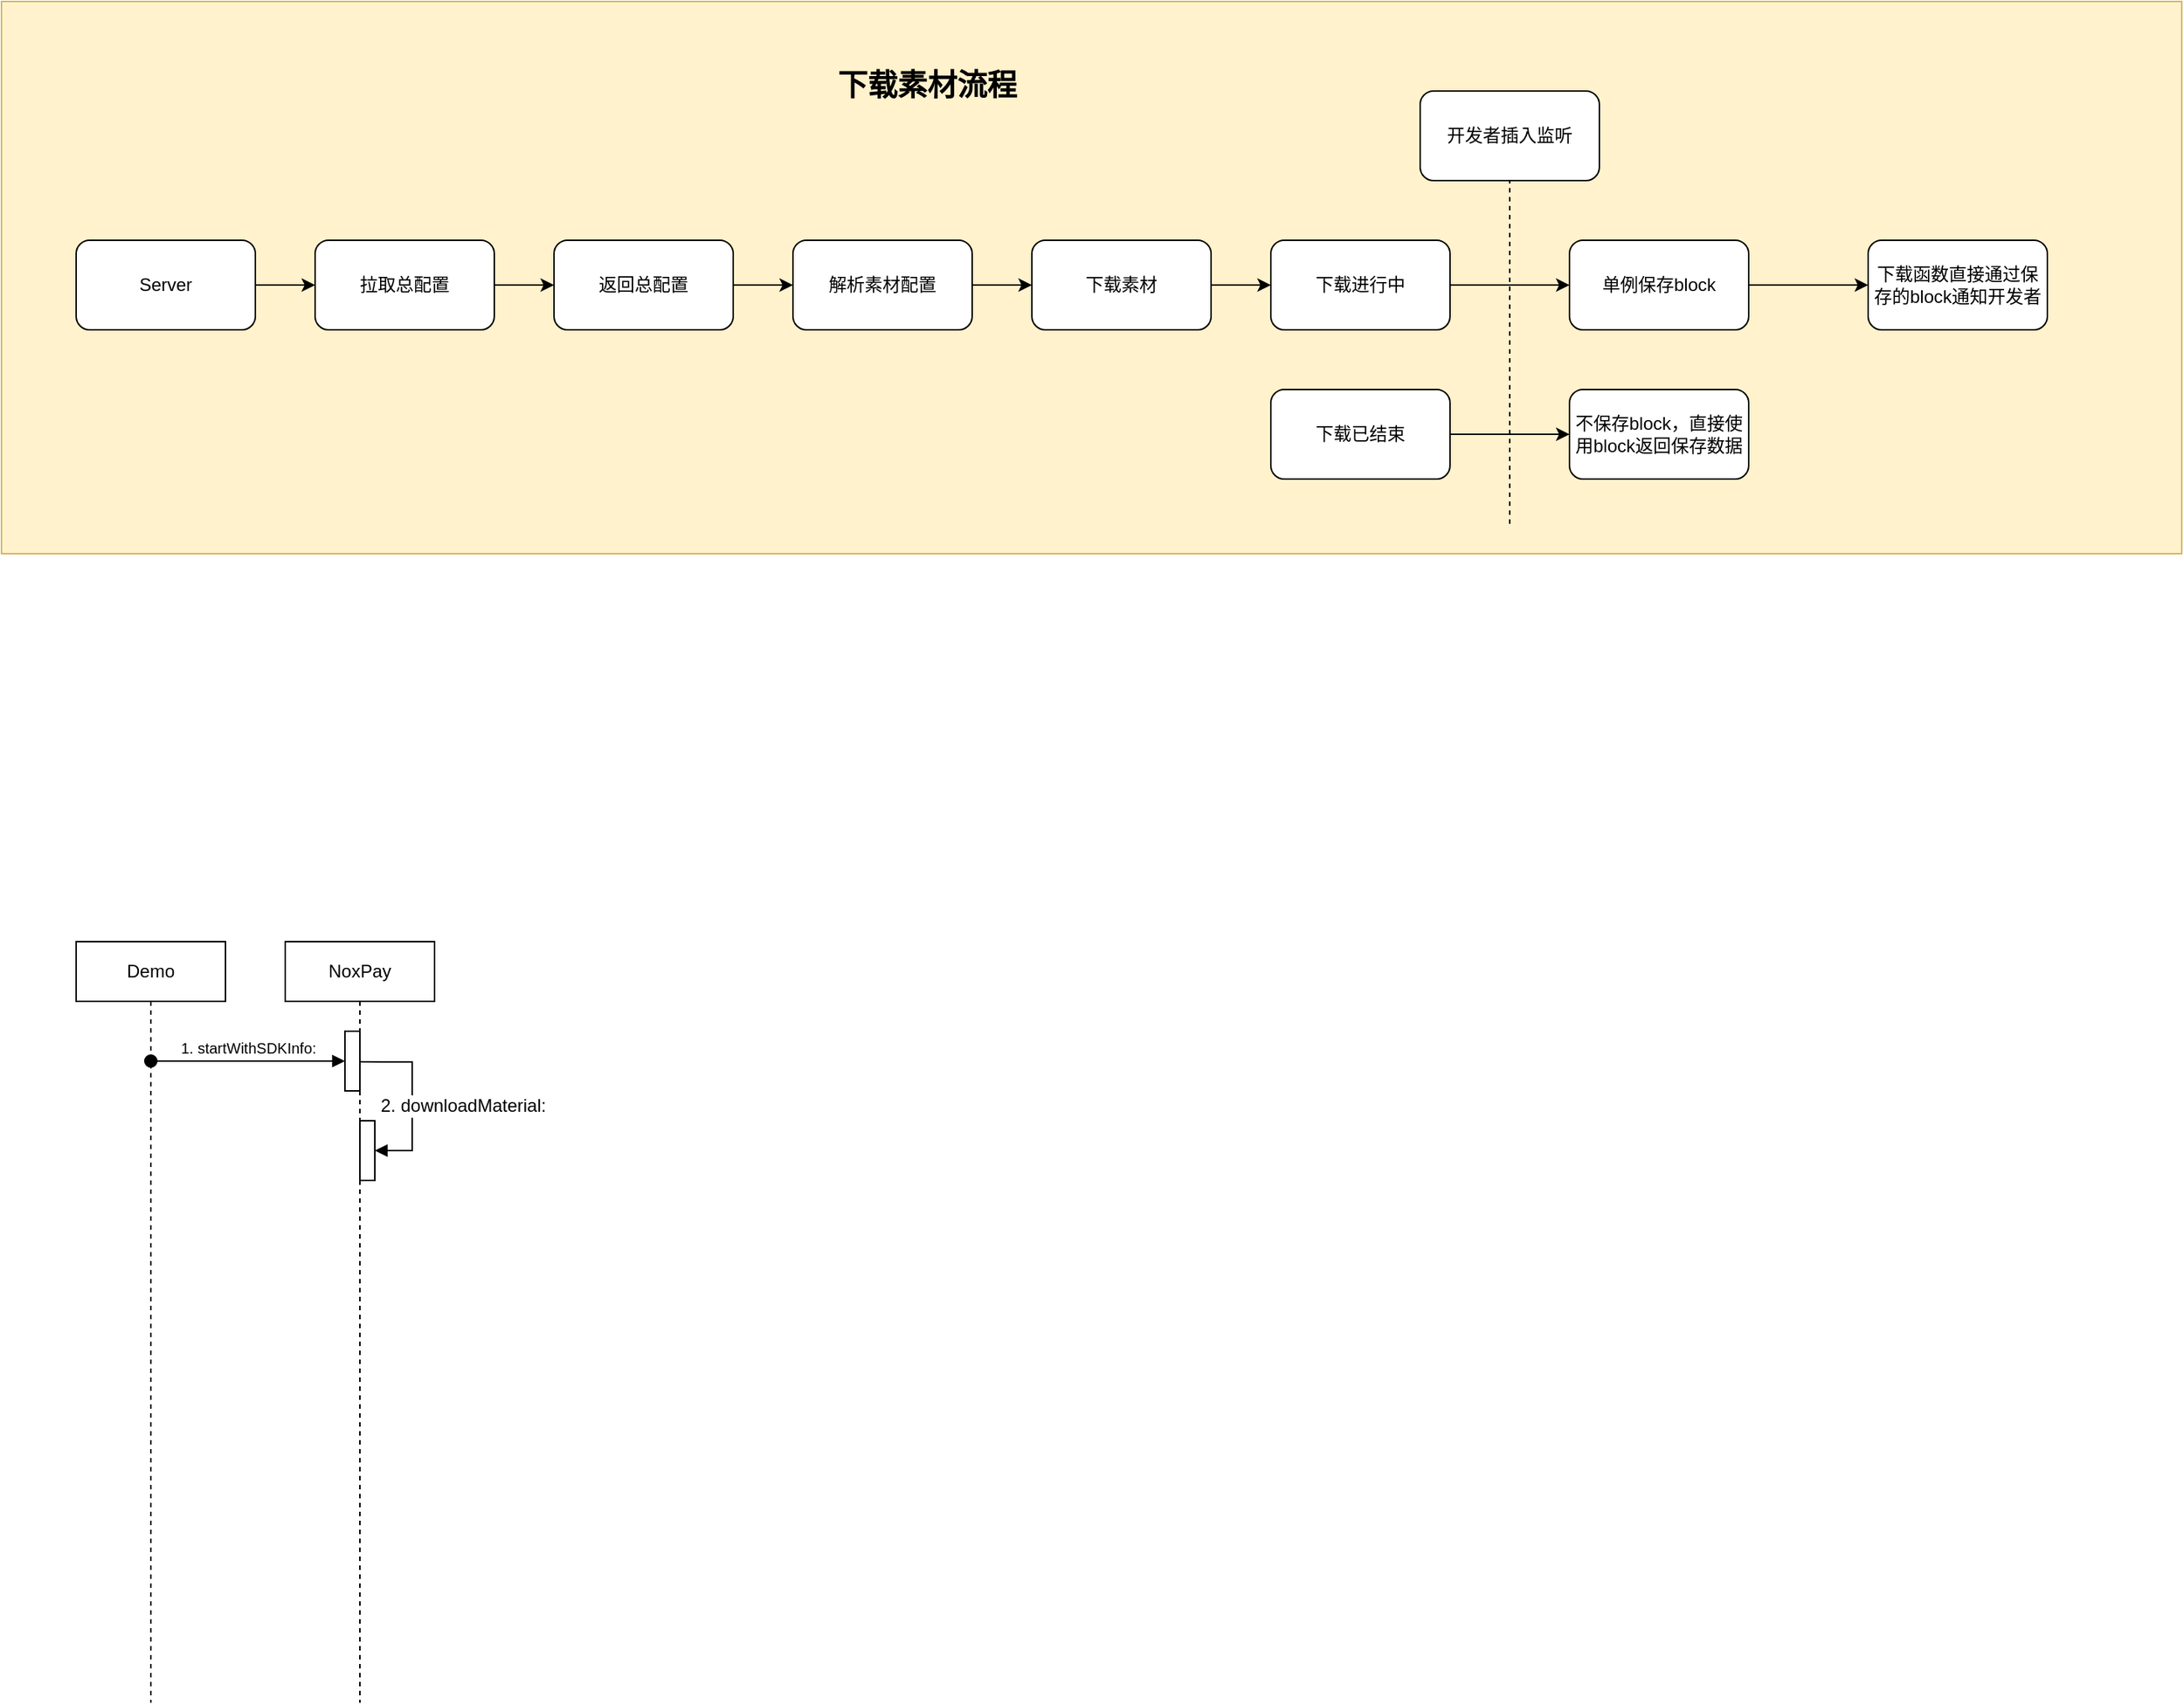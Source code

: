 <mxfile version="17.4.5" type="github">
  <diagram id="he9bxZUku_yFXdmUKrTk" name="第 1 页">
    <mxGraphModel dx="1666" dy="769" grid="1" gridSize="10" guides="1" tooltips="1" connect="1" arrows="1" fold="1" page="1" pageScale="1" pageWidth="4681" pageHeight="3300" math="0" shadow="0">
      <root>
        <mxCell id="0" />
        <mxCell id="1" parent="0" />
        <mxCell id="uPjyEyqXYFTb5mDzEihQ-57" value="" style="rounded=0;whiteSpace=wrap;html=1;labelBackgroundColor=none;labelBorderColor=none;fontSize=20;fillColor=#fff2cc;strokeColor=#d6b656;" vertex="1" parent="1">
          <mxGeometry x="130" y="90" width="1460" height="370" as="geometry" />
        </mxCell>
        <mxCell id="0aP-q9_bjXwNO8tc250L-19" value="NoxPay" style="shape=umlLifeline;perimeter=lifelinePerimeter;whiteSpace=wrap;html=1;container=1;collapsible=0;recursiveResize=0;outlineConnect=0;" parent="1" vertex="1">
          <mxGeometry x="320" y="720" width="100" height="510" as="geometry" />
        </mxCell>
        <mxCell id="0aP-q9_bjXwNO8tc250L-20" value="" style="html=1;points=[];perimeter=orthogonalPerimeter;fontSize=12;" parent="0aP-q9_bjXwNO8tc250L-19" vertex="1">
          <mxGeometry x="50" y="120.0" width="10" height="40" as="geometry" />
        </mxCell>
        <mxCell id="0aP-q9_bjXwNO8tc250L-21" value="2. downloadMaterial:" style="edgeStyle=orthogonalEdgeStyle;html=1;align=left;spacingLeft=2;endArrow=block;rounded=0;exitX=1.039;exitY=0.514;exitDx=0;exitDy=0;exitPerimeter=0;fontSize=12;" parent="0aP-q9_bjXwNO8tc250L-19" edge="1" target="0aP-q9_bjXwNO8tc250L-20" source="0aP-q9_bjXwNO8tc250L-23">
          <mxGeometry x="0.076" y="-25" relative="1" as="geometry">
            <mxPoint x="50" y="110" as="sourcePoint" />
            <Array as="points">
              <mxPoint x="85" y="81" />
              <mxPoint x="85" y="140" />
            </Array>
            <mxPoint x="60" y="150" as="targetPoint" />
            <mxPoint as="offset" />
          </mxGeometry>
        </mxCell>
        <mxCell id="0aP-q9_bjXwNO8tc250L-23" value="" style="html=1;points=[];perimeter=orthogonalPerimeter;fontSize=12;" parent="0aP-q9_bjXwNO8tc250L-19" vertex="1">
          <mxGeometry x="40" y="60" width="10" height="40" as="geometry" />
        </mxCell>
        <mxCell id="0aP-q9_bjXwNO8tc250L-22" value="Demo" style="shape=umlLifeline;perimeter=lifelinePerimeter;whiteSpace=wrap;html=1;container=1;collapsible=0;recursiveResize=0;outlineConnect=0;" parent="1" vertex="1">
          <mxGeometry x="180" y="720" width="100" height="510" as="geometry" />
        </mxCell>
        <mxCell id="0aP-q9_bjXwNO8tc250L-24" value="&lt;span style=&quot;text-align: left ; font-size: 10px&quot;&gt;&lt;font style=&quot;font-size: 10px&quot;&gt;1. startWithSDKInfo:&lt;/font&gt;&lt;/span&gt;" style="html=1;verticalAlign=bottom;startArrow=oval;endArrow=block;startSize=8;rounded=0;fontSize=10;" parent="1" source="0aP-q9_bjXwNO8tc250L-22" target="0aP-q9_bjXwNO8tc250L-23" edge="1">
          <mxGeometry relative="1" as="geometry">
            <mxPoint x="300" y="780" as="sourcePoint" />
            <Array as="points">
              <mxPoint x="290" y="800" />
            </Array>
          </mxGeometry>
        </mxCell>
        <mxCell id="uPjyEyqXYFTb5mDzEihQ-3" value="" style="edgeStyle=orthogonalEdgeStyle;rounded=0;orthogonalLoop=1;jettySize=auto;html=1;" edge="1" parent="1" source="uPjyEyqXYFTb5mDzEihQ-1" target="uPjyEyqXYFTb5mDzEihQ-2">
          <mxGeometry relative="1" as="geometry" />
        </mxCell>
        <mxCell id="uPjyEyqXYFTb5mDzEihQ-1" value="Server" style="rounded=1;whiteSpace=wrap;html=1;" vertex="1" parent="1">
          <mxGeometry x="180" y="250" width="120" height="60" as="geometry" />
        </mxCell>
        <mxCell id="uPjyEyqXYFTb5mDzEihQ-5" value="" style="edgeStyle=orthogonalEdgeStyle;rounded=0;orthogonalLoop=1;jettySize=auto;html=1;" edge="1" parent="1" source="uPjyEyqXYFTb5mDzEihQ-2" target="uPjyEyqXYFTb5mDzEihQ-4">
          <mxGeometry relative="1" as="geometry" />
        </mxCell>
        <mxCell id="uPjyEyqXYFTb5mDzEihQ-2" value="拉取总配置" style="whiteSpace=wrap;html=1;rounded=1;" vertex="1" parent="1">
          <mxGeometry x="340" y="250" width="120" height="60" as="geometry" />
        </mxCell>
        <mxCell id="uPjyEyqXYFTb5mDzEihQ-7" value="" style="edgeStyle=orthogonalEdgeStyle;rounded=0;orthogonalLoop=1;jettySize=auto;html=1;" edge="1" parent="1" source="uPjyEyqXYFTb5mDzEihQ-4" target="uPjyEyqXYFTb5mDzEihQ-6">
          <mxGeometry relative="1" as="geometry" />
        </mxCell>
        <mxCell id="uPjyEyqXYFTb5mDzEihQ-4" value="返回总配置" style="whiteSpace=wrap;html=1;rounded=1;" vertex="1" parent="1">
          <mxGeometry x="500" y="250" width="120" height="60" as="geometry" />
        </mxCell>
        <mxCell id="uPjyEyqXYFTb5mDzEihQ-9" value="" style="edgeStyle=orthogonalEdgeStyle;rounded=0;orthogonalLoop=1;jettySize=auto;html=1;" edge="1" parent="1" source="uPjyEyqXYFTb5mDzEihQ-6" target="uPjyEyqXYFTb5mDzEihQ-8">
          <mxGeometry relative="1" as="geometry" />
        </mxCell>
        <mxCell id="uPjyEyqXYFTb5mDzEihQ-6" value="解析素材配置" style="whiteSpace=wrap;html=1;rounded=1;" vertex="1" parent="1">
          <mxGeometry x="660" y="250" width="120" height="60" as="geometry" />
        </mxCell>
        <mxCell id="uPjyEyqXYFTb5mDzEihQ-18" style="edgeStyle=orthogonalEdgeStyle;rounded=0;orthogonalLoop=1;jettySize=auto;html=1;entryX=0;entryY=0.5;entryDx=0;entryDy=0;" edge="1" parent="1" source="uPjyEyqXYFTb5mDzEihQ-8">
          <mxGeometry relative="1" as="geometry">
            <mxPoint x="980" y="280" as="targetPoint" />
          </mxGeometry>
        </mxCell>
        <mxCell id="uPjyEyqXYFTb5mDzEihQ-8" value="下载素材" style="whiteSpace=wrap;html=1;rounded=1;" vertex="1" parent="1">
          <mxGeometry x="820" y="250" width="120" height="60" as="geometry" />
        </mxCell>
        <mxCell id="uPjyEyqXYFTb5mDzEihQ-44" value="下载素材流程" style="text;html=1;strokeColor=none;fillColor=none;align=center;verticalAlign=middle;whiteSpace=wrap;rounded=0;fontSize=20;fontStyle=1" vertex="1" parent="1">
          <mxGeometry x="660" y="130" width="180" height="30" as="geometry" />
        </mxCell>
        <mxCell id="uPjyEyqXYFTb5mDzEihQ-52" value="" style="edgeStyle=orthogonalEdgeStyle;rounded=0;orthogonalLoop=1;jettySize=auto;html=1;fontSize=20;" edge="1" parent="1" source="uPjyEyqXYFTb5mDzEihQ-47" target="uPjyEyqXYFTb5mDzEihQ-51">
          <mxGeometry relative="1" as="geometry" />
        </mxCell>
        <mxCell id="uPjyEyqXYFTb5mDzEihQ-47" value="下载进行中" style="rounded=1;whiteSpace=wrap;html=1;" vertex="1" parent="1">
          <mxGeometry x="980" y="250" width="120" height="60" as="geometry" />
        </mxCell>
        <mxCell id="uPjyEyqXYFTb5mDzEihQ-56" value="" style="edgeStyle=orthogonalEdgeStyle;rounded=0;orthogonalLoop=1;jettySize=auto;html=1;fontSize=20;" edge="1" parent="1" source="uPjyEyqXYFTb5mDzEihQ-48" target="uPjyEyqXYFTb5mDzEihQ-55">
          <mxGeometry relative="1" as="geometry" />
        </mxCell>
        <mxCell id="uPjyEyqXYFTb5mDzEihQ-48" value="下载已结束" style="rounded=1;whiteSpace=wrap;html=1;" vertex="1" parent="1">
          <mxGeometry x="980" y="350" width="120" height="60" as="geometry" />
        </mxCell>
        <mxCell id="uPjyEyqXYFTb5mDzEihQ-49" value="开发者插入监听" style="rounded=1;whiteSpace=wrap;html=1;" vertex="1" parent="1">
          <mxGeometry x="1080" y="150" width="120" height="60" as="geometry" />
        </mxCell>
        <mxCell id="uPjyEyqXYFTb5mDzEihQ-50" value="" style="endArrow=none;dashed=1;html=1;rounded=0;fontSize=20;entryX=0.5;entryY=1;entryDx=0;entryDy=0;" edge="1" parent="1" target="uPjyEyqXYFTb5mDzEihQ-49">
          <mxGeometry width="50" height="50" relative="1" as="geometry">
            <mxPoint x="1140" y="440" as="sourcePoint" />
            <mxPoint x="1250" y="310" as="targetPoint" />
          </mxGeometry>
        </mxCell>
        <mxCell id="uPjyEyqXYFTb5mDzEihQ-54" value="" style="edgeStyle=orthogonalEdgeStyle;rounded=0;orthogonalLoop=1;jettySize=auto;html=1;fontSize=20;" edge="1" parent="1" source="uPjyEyqXYFTb5mDzEihQ-51" target="uPjyEyqXYFTb5mDzEihQ-53">
          <mxGeometry relative="1" as="geometry" />
        </mxCell>
        <mxCell id="uPjyEyqXYFTb5mDzEihQ-51" value="单例保存block" style="whiteSpace=wrap;html=1;rounded=1;" vertex="1" parent="1">
          <mxGeometry x="1180" y="250" width="120" height="60" as="geometry" />
        </mxCell>
        <mxCell id="uPjyEyqXYFTb5mDzEihQ-53" value="下载函数直接通过保存的block通知开发者" style="whiteSpace=wrap;html=1;rounded=1;" vertex="1" parent="1">
          <mxGeometry x="1380" y="250" width="120" height="60" as="geometry" />
        </mxCell>
        <mxCell id="uPjyEyqXYFTb5mDzEihQ-55" value="不保存block，直接使用block返回保存数据" style="whiteSpace=wrap;html=1;rounded=1;" vertex="1" parent="1">
          <mxGeometry x="1180" y="350" width="120" height="60" as="geometry" />
        </mxCell>
      </root>
    </mxGraphModel>
  </diagram>
</mxfile>
